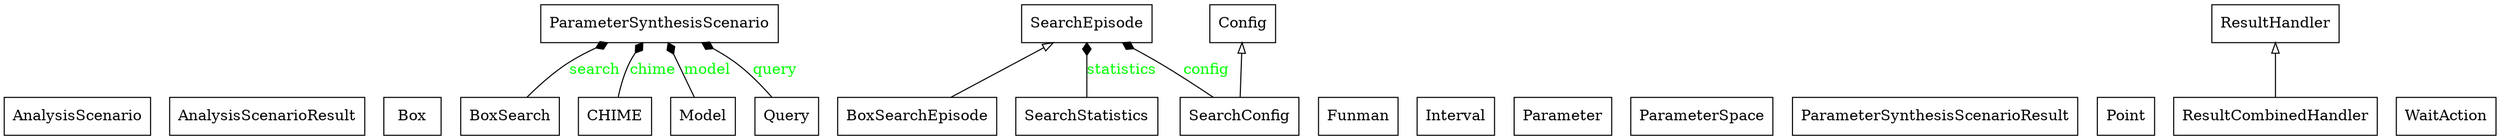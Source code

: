 digraph "classes" {
rankdir=BT
charset="utf-8"
"funman.scenario.AnalysisScenario" [color="black", fontcolor="black", label="AnalysisScenario", shape="record", style="solid"];
"funman.scenario.AnalysisScenarioResult" [color="black", fontcolor="black", label="AnalysisScenarioResult", shape="record", style="solid"];
"funman.search_utils.Box" [color="black", fontcolor="black", label="Box", shape="record", style="solid"];
"funman.search.BoxSearch" [color="black", fontcolor="black", label="BoxSearch", shape="record", style="solid"];
"funman.search_episode.BoxSearchEpisode" [color="black", fontcolor="black", label="BoxSearchEpisode", shape="record", style="solid"];
"funman.examples.chime.CHIME" [color="black", fontcolor="black", label="CHIME", shape="record", style="solid"];
"funman.config.Config" [color="black", fontcolor="black", label="Config", shape="record", style="solid"];
"funman.Funman" [color="black", fontcolor="black", label="Funman", shape="record", style="solid"];
"funman.search_utils.Interval" [color="black", fontcolor="black", label="Interval", shape="record", style="solid"];
"funman.model.Model" [color="black", fontcolor="black", label="Model", shape="record", style="solid"];
"funman.model.Parameter" [color="black", fontcolor="black", label="Parameter", shape="record", style="solid"];
"funman.parameter_space.ParameterSpace" [color="black", fontcolor="black", label="ParameterSpace", shape="record", style="solid"];
"funman.scenario.parameter_synthesis.ParameterSynthesisScenario" [color="black", fontcolor="black", label="ParameterSynthesisScenario", shape="record", style="solid"];
"funman.scenario.parameter_synthesis.ParameterSynthesisScenarioResult" [color="black", fontcolor="black", label="ParameterSynthesisScenarioResult", shape="record", style="solid"];
"funman.search_utils.Point" [color="black", fontcolor="black", label="Point", shape="record", style="solid"];
"funman.model.Query" [color="black", fontcolor="black", label="Query", shape="record", style="solid"];
"funman.search_utils.ResultCombinedHandler" [color="black", fontcolor="black", label="ResultCombinedHandler", shape="record", style="solid"];
"funman.search_utils.ResultHandler" [color="black", fontcolor="black", label="ResultHandler", shape="record", style="solid"];
"funman.search_utils.SearchConfig" [color="black", fontcolor="black", label="SearchConfig", shape="record", style="solid"];
"funman.search_episode.SearchEpisode" [color="black", fontcolor="black", label="SearchEpisode", shape="record", style="solid"];
"funman.search_utils.SearchStatistics" [color="black", fontcolor="black", label="SearchStatistics", shape="record", style="solid"];
"funman.search_utils.WaitAction" [color="black", fontcolor="black", label="WaitAction", shape="record", style="solid"];
"funman.search_episode.BoxSearchEpisode" -> "funman.search_episode.SearchEpisode" [arrowhead="empty", arrowtail="none"];
"funman.search_utils.ResultCombinedHandler" -> "funman.search_utils.ResultHandler" [arrowhead="empty", arrowtail="none"];
"funman.search_utils.SearchConfig" -> "funman.config.Config" [arrowhead="empty", arrowtail="none"];
"funman.examples.chime.CHIME" -> "funman.scenario.parameter_synthesis.ParameterSynthesisScenario" [arrowhead="diamond", arrowtail="none", fontcolor="green", label="chime", style="solid"];
"funman.model.Model" -> "funman.scenario.parameter_synthesis.ParameterSynthesisScenario" [arrowhead="diamond", arrowtail="none", fontcolor="green", label="model", style="solid"];
"funman.model.Query" -> "funman.scenario.parameter_synthesis.ParameterSynthesisScenario" [arrowhead="diamond", arrowtail="none", fontcolor="green", label="query", style="solid"];
"funman.search.BoxSearch" -> "funman.scenario.parameter_synthesis.ParameterSynthesisScenario" [arrowhead="diamond", arrowtail="none", fontcolor="green", label="search", style="solid"];
"funman.search_utils.SearchConfig" -> "funman.search_episode.SearchEpisode" [arrowhead="diamond", arrowtail="none", fontcolor="green", label="config", style="solid"];
"funman.search_utils.SearchStatistics" -> "funman.search_episode.SearchEpisode" [arrowhead="diamond", arrowtail="none", fontcolor="green", label="statistics", style="solid"];
}

